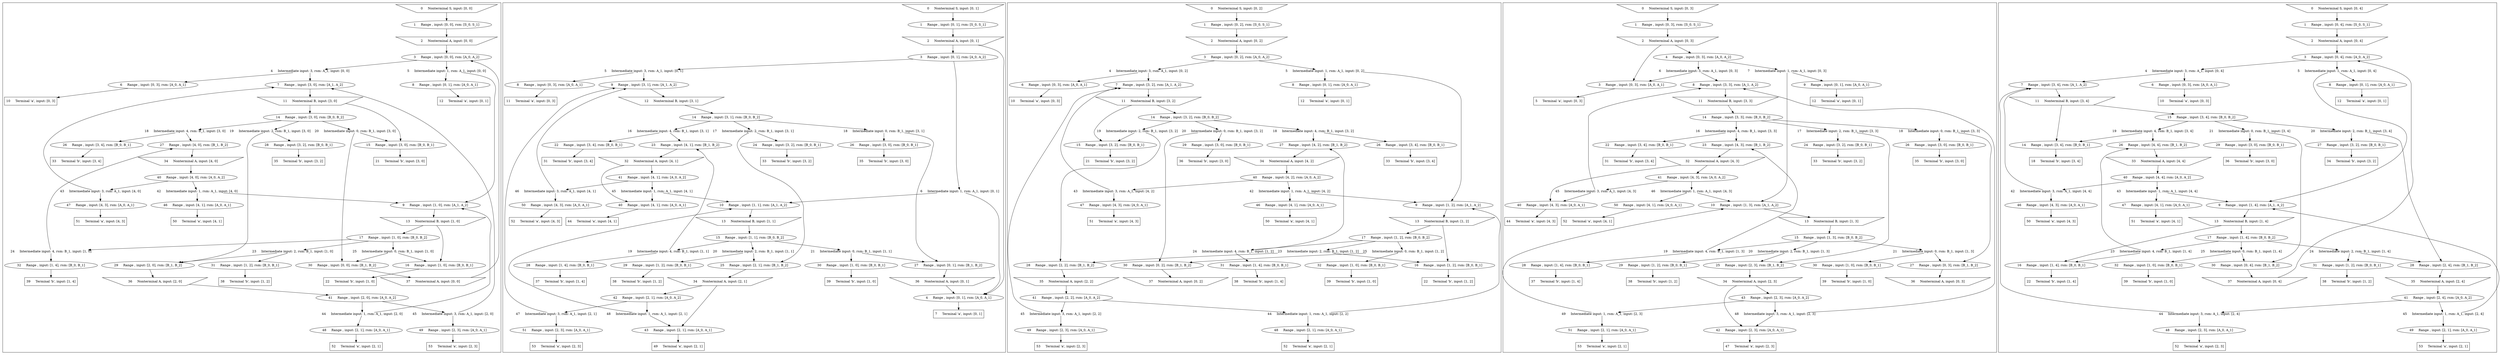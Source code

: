 digraph g {
labelloc="t"
label=""
subgraph cluster_0{
labelloc="t"
_0_0 [label = "0     Nonterminal S, input: [0, 0]", shape = invtrapezium]
_0_1 [label = "1     Range , input: [0, 0], rsm: [S_0, S_1]", shape = ellipse]
_0_2 [label = "10     Terminal 'a', input: [0, 3]", shape = rectangle]
_0_3 [label = "11     Nonterminal B, input: [3, 0]", shape = invtrapezium]
_0_4 [label = "12     Terminal 'a', input: [0, 1]", shape = rectangle]
_0_5 [label = "13     Nonterminal B, input: [1, 0]", shape = invtrapezium]
_0_6 [label = "14     Range , input: [3, 0], rsm: [B_0, B_2]", shape = ellipse]
_0_7 [label = "15     Range , input: [3, 0], rsm: [B_0, B_1]", shape = ellipse]
_0_8 [label = "16     Range , input: [1, 0], rsm: [B_0, B_1]", shape = ellipse]
_0_9 [label = "17     Range , input: [1, 0], rsm: [B_0, B_2]", shape = ellipse]
_0_10 [label = "18     Intermediate input: 4, rsm: B_1, input: [3, 0]", shape = plain]
_0_11 [label = "19     Intermediate input: 2, rsm: B_1, input: [3, 0]", shape = plain]
_0_12 [label = "2     Nonterminal A, input: [0, 0]", shape = invtrapezium]
_0_13 [label = "20     Intermediate input: 0, rsm: B_1, input: [3, 0]", shape = plain]
_0_14 [label = "21     Terminal 'b', input: [3, 0]", shape = rectangle]
_0_15 [label = "22     Terminal 'b', input: [1, 0]", shape = rectangle]
_0_16 [label = "23     Intermediate input: 2, rsm: B_1, input: [1, 0]", shape = plain]
_0_17 [label = "24     Intermediate input: 4, rsm: B_1, input: [1, 0]", shape = plain]
_0_18 [label = "25     Intermediate input: 0, rsm: B_1, input: [1, 0]", shape = plain]
_0_19 [label = "26     Range , input: [3, 4], rsm: [B_0, B_1]", shape = ellipse]
_0_20 [label = "27     Range , input: [4, 0], rsm: [B_1, B_2]", shape = ellipse]
_0_21 [label = "28     Range , input: [3, 2], rsm: [B_0, B_1]", shape = ellipse]
_0_22 [label = "29     Range , input: [2, 0], rsm: [B_1, B_2]", shape = ellipse]
_0_23 [label = "3     Range , input: [0, 0], rsm: [A_0, A_2]", shape = ellipse]
_0_24 [label = "30     Range , input: [0, 0], rsm: [B_1, B_2]", shape = ellipse]
_0_25 [label = "31     Range , input: [1, 2], rsm: [B_0, B_1]", shape = ellipse]
_0_26 [label = "32     Range , input: [1, 4], rsm: [B_0, B_1]", shape = ellipse]
_0_27 [label = "33     Terminal 'b', input: [3, 4]", shape = rectangle]
_0_28 [label = "34     Nonterminal A, input: [4, 0]", shape = invtrapezium]
_0_29 [label = "35     Terminal 'b', input: [3, 2]", shape = rectangle]
_0_30 [label = "36     Nonterminal A, input: [2, 0]", shape = invtrapezium]
_0_31 [label = "37     Nonterminal A, input: [0, 0]", shape = invtrapezium]
_0_32 [label = "38     Terminal 'b', input: [1, 2]", shape = rectangle]
_0_33 [label = "39     Terminal 'b', input: [1, 4]", shape = rectangle]
_0_34 [label = "4     Intermediate input: 3, rsm: A_1, input: [0, 0]", shape = plain]
_0_35 [label = "40     Range , input: [4, 0], rsm: [A_0, A_2]", shape = ellipse]
_0_36 [label = "41     Range , input: [2, 0], rsm: [A_0, A_2]", shape = ellipse]
_0_37 [label = "42     Intermediate input: 1, rsm: A_1, input: [4, 0]", shape = plain]
_0_38 [label = "43     Intermediate input: 3, rsm: A_1, input: [4, 0]", shape = plain]
_0_39 [label = "44     Intermediate input: 1, rsm: A_1, input: [2, 0]", shape = plain]
_0_40 [label = "45     Intermediate input: 3, rsm: A_1, input: [2, 0]", shape = plain]
_0_41 [label = "46     Range , input: [4, 1], rsm: [A_0, A_1]", shape = ellipse]
_0_42 [label = "47     Range , input: [4, 3], rsm: [A_0, A_1]", shape = ellipse]
_0_43 [label = "48     Range , input: [2, 1], rsm: [A_0, A_1]", shape = ellipse]
_0_44 [label = "49     Range , input: [2, 3], rsm: [A_0, A_1]", shape = ellipse]
_0_45 [label = "5     Intermediate input: 1, rsm: A_1, input: [0, 0]", shape = plain]
_0_46 [label = "50     Terminal 'a', input: [4, 1]", shape = rectangle]
_0_47 [label = "51     Terminal 'a', input: [4, 3]", shape = rectangle]
_0_48 [label = "52     Terminal 'a', input: [2, 1]", shape = rectangle]
_0_49 [label = "53     Terminal 'a', input: [2, 3]", shape = rectangle]
_0_50 [label = "6     Range , input: [0, 3], rsm: [A_0, A_1]", shape = ellipse]
_0_51 [label = "7     Range , input: [3, 0], rsm: [A_1, A_2]", shape = ellipse]
_0_52 [label = "8     Range , input: [0, 1], rsm: [A_0, A_1]", shape = ellipse]
_0_53 [label = "9     Range , input: [1, 0], rsm: [A_1, A_2]", shape = ellipse]
_0_0->_0_1
_0_1->_0_12
_0_3->_0_6
_0_3->_0_7
_0_5->_0_8
_0_5->_0_9
_0_6->_0_10
_0_6->_0_11
_0_6->_0_13
_0_7->_0_14
_0_8->_0_15
_0_9->_0_16
_0_9->_0_17
_0_9->_0_18
_0_10->_0_19
_0_10->_0_20
_0_11->_0_21
_0_11->_0_22
_0_12->_0_23
_0_13->_0_7
_0_13->_0_24
_0_16->_0_25
_0_16->_0_22
_0_17->_0_26
_0_17->_0_20
_0_18->_0_8
_0_18->_0_24
_0_19->_0_27
_0_20->_0_28
_0_21->_0_29
_0_22->_0_30
_0_23->_0_34
_0_23->_0_45
_0_24->_0_31
_0_25->_0_32
_0_26->_0_33
_0_28->_0_35
_0_30->_0_36
_0_31->_0_23
_0_34->_0_50
_0_34->_0_51
_0_35->_0_37
_0_35->_0_38
_0_36->_0_39
_0_36->_0_40
_0_37->_0_41
_0_37->_0_53
_0_38->_0_42
_0_38->_0_51
_0_39->_0_43
_0_39->_0_53
_0_40->_0_44
_0_40->_0_51
_0_41->_0_46
_0_42->_0_47
_0_43->_0_48
_0_44->_0_49
_0_45->_0_52
_0_45->_0_53
_0_50->_0_2
_0_51->_0_3
_0_52->_0_4
_0_53->_0_5
}

subgraph cluster_1{
labelloc="t"
_1_0 [label = "0     Nonterminal S, input: [0, 1]", shape = invtrapezium]
_1_1 [label = "1     Range , input: [0, 1], rsm: [S_0, S_1]", shape = ellipse]
_1_2 [label = "10     Range , input: [1, 1], rsm: [A_1, A_2]", shape = ellipse]
_1_3 [label = "11     Terminal 'a', input: [0, 3]", shape = rectangle]
_1_4 [label = "12     Nonterminal B, input: [3, 1]", shape = invtrapezium]
_1_5 [label = "13     Nonterminal B, input: [1, 1]", shape = invtrapezium]
_1_6 [label = "14     Range , input: [3, 1], rsm: [B_0, B_2]", shape = ellipse]
_1_7 [label = "15     Range , input: [1, 1], rsm: [B_0, B_2]", shape = ellipse]
_1_8 [label = "16     Intermediate input: 4, rsm: B_1, input: [3, 1]", shape = plain]
_1_9 [label = "17     Intermediate input: 2, rsm: B_1, input: [3, 1]", shape = plain]
_1_10 [label = "18     Intermediate input: 0, rsm: B_1, input: [3, 1]", shape = plain]
_1_11 [label = "19     Intermediate input: 4, rsm: B_1, input: [1, 1]", shape = plain]
_1_12 [label = "2     Nonterminal A, input: [0, 1]", shape = invtrapezium]
_1_13 [label = "20     Intermediate input: 2, rsm: B_1, input: [1, 1]", shape = plain]
_1_14 [label = "21     Intermediate input: 0, rsm: B_1, input: [1, 1]", shape = plain]
_1_15 [label = "22     Range , input: [3, 4], rsm: [B_0, B_1]", shape = ellipse]
_1_16 [label = "23     Range , input: [4, 1], rsm: [B_1, B_2]", shape = ellipse]
_1_17 [label = "24     Range , input: [3, 2], rsm: [B_0, B_1]", shape = ellipse]
_1_18 [label = "25     Range , input: [2, 1], rsm: [B_1, B_2]", shape = ellipse]
_1_19 [label = "26     Range , input: [3, 0], rsm: [B_0, B_1]", shape = ellipse]
_1_20 [label = "27     Range , input: [0, 1], rsm: [B_1, B_2]", shape = ellipse]
_1_21 [label = "28     Range , input: [1, 4], rsm: [B_0, B_1]", shape = ellipse]
_1_22 [label = "29     Range , input: [1, 2], rsm: [B_0, B_1]", shape = ellipse]
_1_23 [label = "3     Range , input: [0, 1], rsm: [A_0, A_2]", shape = ellipse]
_1_24 [label = "30     Range , input: [1, 0], rsm: [B_0, B_1]", shape = ellipse]
_1_25 [label = "31     Terminal 'b', input: [3, 4]", shape = rectangle]
_1_26 [label = "32     Nonterminal A, input: [4, 1]", shape = invtrapezium]
_1_27 [label = "33     Terminal 'b', input: [3, 2]", shape = rectangle]
_1_28 [label = "34     Nonterminal A, input: [2, 1]", shape = invtrapezium]
_1_29 [label = "35     Terminal 'b', input: [3, 0]", shape = rectangle]
_1_30 [label = "36     Nonterminal A, input: [0, 1]", shape = invtrapezium]
_1_31 [label = "37     Terminal 'b', input: [1, 4]", shape = rectangle]
_1_32 [label = "38     Terminal 'b', input: [1, 2]", shape = rectangle]
_1_33 [label = "39     Terminal 'b', input: [1, 0]", shape = rectangle]
_1_34 [label = "4     Range , input: [0, 1], rsm: [A_0, A_1]", shape = ellipse]
_1_35 [label = "40     Range , input: [4, 1], rsm: [A_0, A_1]", shape = ellipse]
_1_36 [label = "41     Range , input: [4, 1], rsm: [A_0, A_2]", shape = ellipse]
_1_37 [label = "42     Range , input: [2, 1], rsm: [A_0, A_2]", shape = ellipse]
_1_38 [label = "43     Range , input: [2, 1], rsm: [A_0, A_1]", shape = ellipse]
_1_39 [label = "44     Terminal 'a', input: [4, 1]", shape = rectangle]
_1_40 [label = "45     Intermediate input: 1, rsm: A_1, input: [4, 1]", shape = plain]
_1_41 [label = "46     Intermediate input: 3, rsm: A_1, input: [4, 1]", shape = plain]
_1_42 [label = "47     Intermediate input: 3, rsm: A_1, input: [2, 1]", shape = plain]
_1_43 [label = "48     Intermediate input: 1, rsm: A_1, input: [2, 1]", shape = plain]
_1_44 [label = "49     Terminal 'a', input: [2, 1]", shape = rectangle]
_1_45 [label = "5     Intermediate input: 3, rsm: A_1, input: [0, 1]", shape = plain]
_1_46 [label = "50     Range , input: [4, 3], rsm: [A_0, A_1]", shape = ellipse]
_1_47 [label = "51     Range , input: [2, 3], rsm: [A_0, A_1]", shape = ellipse]
_1_48 [label = "52     Terminal 'a', input: [4, 3]", shape = rectangle]
_1_49 [label = "53     Terminal 'a', input: [2, 3]", shape = rectangle]
_1_50 [label = "6     Intermediate input: 1, rsm: A_1, input: [0, 1]", shape = plain]
_1_51 [label = "7     Terminal 'a', input: [0, 1]", shape = rectangle]
_1_52 [label = "8     Range , input: [0, 3], rsm: [A_0, A_1]", shape = ellipse]
_1_53 [label = "9     Range , input: [3, 1], rsm: [A_1, A_2]", shape = ellipse]
_1_0->_1_1
_1_1->_1_12
_1_2->_1_5
_1_4->_1_6
_1_5->_1_7
_1_6->_1_8
_1_6->_1_9
_1_6->_1_10
_1_7->_1_11
_1_7->_1_13
_1_7->_1_14
_1_8->_1_15
_1_8->_1_16
_1_9->_1_17
_1_9->_1_18
_1_10->_1_19
_1_10->_1_20
_1_11->_1_21
_1_11->_1_16
_1_12->_1_23
_1_12->_1_34
_1_13->_1_22
_1_13->_1_18
_1_14->_1_24
_1_14->_1_20
_1_15->_1_25
_1_16->_1_26
_1_17->_1_27
_1_18->_1_28
_1_19->_1_29
_1_20->_1_30
_1_21->_1_31
_1_22->_1_32
_1_23->_1_45
_1_23->_1_50
_1_24->_1_33
_1_26->_1_35
_1_26->_1_36
_1_28->_1_37
_1_28->_1_38
_1_30->_1_34
_1_34->_1_51
_1_35->_1_39
_1_36->_1_40
_1_36->_1_41
_1_37->_1_42
_1_37->_1_43
_1_38->_1_44
_1_40->_1_35
_1_40->_1_2
_1_41->_1_46
_1_41->_1_53
_1_42->_1_47
_1_42->_1_53
_1_43->_1_38
_1_43->_1_2
_1_45->_1_52
_1_45->_1_53
_1_46->_1_48
_1_47->_1_49
_1_50->_1_34
_1_50->_1_2
_1_52->_1_3
_1_53->_1_4
}

subgraph cluster_2{
labelloc="t"
_2_0 [label = "0     Nonterminal S, input: [0, 2]", shape = invtrapezium]
_2_1 [label = "1     Range , input: [0, 2], rsm: [S_0, S_1]", shape = ellipse]
_2_2 [label = "10     Terminal 'a', input: [0, 3]", shape = rectangle]
_2_3 [label = "11     Nonterminal B, input: [3, 2]", shape = invtrapezium]
_2_4 [label = "12     Terminal 'a', input: [0, 1]", shape = rectangle]
_2_5 [label = "13     Nonterminal B, input: [1, 2]", shape = invtrapezium]
_2_6 [label = "14     Range , input: [3, 2], rsm: [B_0, B_2]", shape = ellipse]
_2_7 [label = "15     Range , input: [3, 2], rsm: [B_0, B_1]", shape = ellipse]
_2_8 [label = "16     Range , input: [1, 2], rsm: [B_0, B_1]", shape = ellipse]
_2_9 [label = "17     Range , input: [1, 2], rsm: [B_0, B_2]", shape = ellipse]
_2_10 [label = "18     Intermediate input: 4, rsm: B_1, input: [3, 2]", shape = plain]
_2_11 [label = "19     Intermediate input: 2, rsm: B_1, input: [3, 2]", shape = plain]
_2_12 [label = "2     Nonterminal A, input: [0, 2]", shape = invtrapezium]
_2_13 [label = "20     Intermediate input: 0, rsm: B_1, input: [3, 2]", shape = plain]
_2_14 [label = "21     Terminal 'b', input: [3, 2]", shape = rectangle]
_2_15 [label = "22     Terminal 'b', input: [1, 2]", shape = rectangle]
_2_16 [label = "23     Intermediate input: 2, rsm: B_1, input: [1, 2]", shape = plain]
_2_17 [label = "24     Intermediate input: 4, rsm: B_1, input: [1, 2]", shape = plain]
_2_18 [label = "25     Intermediate input: 0, rsm: B_1, input: [1, 2]", shape = plain]
_2_19 [label = "26     Range , input: [3, 4], rsm: [B_0, B_1]", shape = ellipse]
_2_20 [label = "27     Range , input: [4, 2], rsm: [B_1, B_2]", shape = ellipse]
_2_21 [label = "28     Range , input: [2, 2], rsm: [B_1, B_2]", shape = ellipse]
_2_22 [label = "29     Range , input: [3, 0], rsm: [B_0, B_1]", shape = ellipse]
_2_23 [label = "3     Range , input: [0, 2], rsm: [A_0, A_2]", shape = ellipse]
_2_24 [label = "30     Range , input: [0, 2], rsm: [B_1, B_2]", shape = ellipse]
_2_25 [label = "31     Range , input: [1, 4], rsm: [B_0, B_1]", shape = ellipse]
_2_26 [label = "32     Range , input: [1, 0], rsm: [B_0, B_1]", shape = ellipse]
_2_27 [label = "33     Terminal 'b', input: [3, 4]", shape = rectangle]
_2_28 [label = "34     Nonterminal A, input: [4, 2]", shape = invtrapezium]
_2_29 [label = "35     Nonterminal A, input: [2, 2]", shape = invtrapezium]
_2_30 [label = "36     Terminal 'b', input: [3, 0]", shape = rectangle]
_2_31 [label = "37     Nonterminal A, input: [0, 2]", shape = invtrapezium]
_2_32 [label = "38     Terminal 'b', input: [1, 4]", shape = rectangle]
_2_33 [label = "39     Terminal 'b', input: [1, 0]", shape = rectangle]
_2_34 [label = "4     Intermediate input: 3, rsm: A_1, input: [0, 2]", shape = plain]
_2_35 [label = "40     Range , input: [4, 2], rsm: [A_0, A_2]", shape = ellipse]
_2_36 [label = "41     Range , input: [2, 2], rsm: [A_0, A_2]", shape = ellipse]
_2_37 [label = "42     Intermediate input: 1, rsm: A_1, input: [4, 2]", shape = plain]
_2_38 [label = "43     Intermediate input: 3, rsm: A_1, input: [4, 2]", shape = plain]
_2_39 [label = "44     Intermediate input: 1, rsm: A_1, input: [2, 2]", shape = plain]
_2_40 [label = "45     Intermediate input: 3, rsm: A_1, input: [2, 2]", shape = plain]
_2_41 [label = "46     Range , input: [4, 1], rsm: [A_0, A_1]", shape = ellipse]
_2_42 [label = "47     Range , input: [4, 3], rsm: [A_0, A_1]", shape = ellipse]
_2_43 [label = "48     Range , input: [2, 1], rsm: [A_0, A_1]", shape = ellipse]
_2_44 [label = "49     Range , input: [2, 3], rsm: [A_0, A_1]", shape = ellipse]
_2_45 [label = "5     Intermediate input: 1, rsm: A_1, input: [0, 2]", shape = plain]
_2_46 [label = "50     Terminal 'a', input: [4, 1]", shape = rectangle]
_2_47 [label = "51     Terminal 'a', input: [4, 3]", shape = rectangle]
_2_48 [label = "52     Terminal 'a', input: [2, 1]", shape = rectangle]
_2_49 [label = "53     Terminal 'a', input: [2, 3]", shape = rectangle]
_2_50 [label = "6     Range , input: [0, 3], rsm: [A_0, A_1]", shape = ellipse]
_2_51 [label = "7     Range , input: [3, 2], rsm: [A_1, A_2]", shape = ellipse]
_2_52 [label = "8     Range , input: [0, 1], rsm: [A_0, A_1]", shape = ellipse]
_2_53 [label = "9     Range , input: [1, 2], rsm: [A_1, A_2]", shape = ellipse]
_2_0->_2_1
_2_1->_2_12
_2_3->_2_6
_2_3->_2_7
_2_5->_2_8
_2_5->_2_9
_2_6->_2_10
_2_6->_2_11
_2_6->_2_13
_2_7->_2_14
_2_8->_2_15
_2_9->_2_16
_2_9->_2_17
_2_9->_2_18
_2_10->_2_19
_2_10->_2_20
_2_11->_2_7
_2_11->_2_21
_2_12->_2_23
_2_13->_2_22
_2_13->_2_24
_2_16->_2_8
_2_16->_2_21
_2_17->_2_25
_2_17->_2_20
_2_18->_2_26
_2_18->_2_24
_2_19->_2_27
_2_20->_2_28
_2_21->_2_29
_2_22->_2_30
_2_23->_2_34
_2_23->_2_45
_2_24->_2_31
_2_25->_2_32
_2_26->_2_33
_2_28->_2_35
_2_29->_2_36
_2_34->_2_50
_2_34->_2_51
_2_35->_2_37
_2_35->_2_38
_2_36->_2_39
_2_36->_2_40
_2_37->_2_41
_2_37->_2_53
_2_38->_2_42
_2_38->_2_51
_2_39->_2_43
_2_39->_2_53
_2_40->_2_44
_2_40->_2_51
_2_41->_2_46
_2_42->_2_47
_2_43->_2_48
_2_44->_2_49
_2_45->_2_52
_2_45->_2_53
_2_50->_2_2
_2_51->_2_3
_2_52->_2_4
_2_53->_2_5
}

subgraph cluster_3{
labelloc="t"
_3_0 [label = "0     Nonterminal S, input: [0, 3]", shape = invtrapezium]
_3_1 [label = "1     Range , input: [0, 3], rsm: [S_0, S_1]", shape = ellipse]
_3_2 [label = "10     Range , input: [1, 3], rsm: [A_1, A_2]", shape = ellipse]
_3_3 [label = "11     Nonterminal B, input: [3, 3]", shape = invtrapezium]
_3_4 [label = "12     Terminal 'a', input: [0, 1]", shape = rectangle]
_3_5 [label = "13     Nonterminal B, input: [1, 3]", shape = invtrapezium]
_3_6 [label = "14     Range , input: [3, 3], rsm: [B_0, B_2]", shape = ellipse]
_3_7 [label = "15     Range , input: [1, 3], rsm: [B_0, B_2]", shape = ellipse]
_3_8 [label = "16     Intermediate input: 4, rsm: B_1, input: [3, 3]", shape = plain]
_3_9 [label = "17     Intermediate input: 2, rsm: B_1, input: [3, 3]", shape = plain]
_3_10 [label = "18     Intermediate input: 0, rsm: B_1, input: [3, 3]", shape = plain]
_3_11 [label = "19     Intermediate input: 4, rsm: B_1, input: [1, 3]", shape = plain]
_3_12 [label = "2     Nonterminal A, input: [0, 3]", shape = invtrapezium]
_3_13 [label = "20     Intermediate input: 2, rsm: B_1, input: [1, 3]", shape = plain]
_3_14 [label = "21     Intermediate input: 0, rsm: B_1, input: [1, 3]", shape = plain]
_3_15 [label = "22     Range , input: [3, 4], rsm: [B_0, B_1]", shape = ellipse]
_3_16 [label = "23     Range , input: [4, 3], rsm: [B_1, B_2]", shape = ellipse]
_3_17 [label = "24     Range , input: [3, 2], rsm: [B_0, B_1]", shape = ellipse]
_3_18 [label = "25     Range , input: [2, 3], rsm: [B_1, B_2]", shape = ellipse]
_3_19 [label = "26     Range , input: [3, 0], rsm: [B_0, B_1]", shape = ellipse]
_3_20 [label = "27     Range , input: [0, 3], rsm: [B_1, B_2]", shape = ellipse]
_3_21 [label = "28     Range , input: [1, 4], rsm: [B_0, B_1]", shape = ellipse]
_3_22 [label = "29     Range , input: [1, 2], rsm: [B_0, B_1]", shape = ellipse]
_3_23 [label = "3     Range , input: [0, 3], rsm: [A_0, A_1]", shape = ellipse]
_3_24 [label = "30     Range , input: [1, 0], rsm: [B_0, B_1]", shape = ellipse]
_3_25 [label = "31     Terminal 'b', input: [3, 4]", shape = rectangle]
_3_26 [label = "32     Nonterminal A, input: [4, 3]", shape = invtrapezium]
_3_27 [label = "33     Terminal 'b', input: [3, 2]", shape = rectangle]
_3_28 [label = "34     Nonterminal A, input: [2, 3]", shape = invtrapezium]
_3_29 [label = "35     Terminal 'b', input: [3, 0]", shape = rectangle]
_3_30 [label = "36     Nonterminal A, input: [0, 3]", shape = invtrapezium]
_3_31 [label = "37     Terminal 'b', input: [1, 4]", shape = rectangle]
_3_32 [label = "38     Terminal 'b', input: [1, 2]", shape = rectangle]
_3_33 [label = "39     Terminal 'b', input: [1, 0]", shape = rectangle]
_3_34 [label = "4     Range , input: [0, 3], rsm: [A_0, A_2]", shape = ellipse]
_3_35 [label = "40     Range , input: [4, 3], rsm: [A_0, A_1]", shape = ellipse]
_3_36 [label = "41     Range , input: [4, 3], rsm: [A_0, A_2]", shape = ellipse]
_3_37 [label = "42     Range , input: [2, 3], rsm: [A_0, A_1]", shape = ellipse]
_3_38 [label = "43     Range , input: [2, 3], rsm: [A_0, A_2]", shape = ellipse]
_3_39 [label = "44     Terminal 'a', input: [4, 3]", shape = rectangle]
_3_40 [label = "45     Intermediate input: 3, rsm: A_1, input: [4, 3]", shape = plain]
_3_41 [label = "46     Intermediate input: 1, rsm: A_1, input: [4, 3]", shape = plain]
_3_42 [label = "47     Terminal 'a', input: [2, 3]", shape = rectangle]
_3_43 [label = "48     Intermediate input: 3, rsm: A_1, input: [2, 3]", shape = plain]
_3_44 [label = "49     Intermediate input: 1, rsm: A_1, input: [2, 3]", shape = plain]
_3_45 [label = "5     Terminal 'a', input: [0, 3]", shape = rectangle]
_3_46 [label = "50     Range , input: [4, 1], rsm: [A_0, A_1]", shape = ellipse]
_3_47 [label = "51     Range , input: [2, 1], rsm: [A_0, A_1]", shape = ellipse]
_3_48 [label = "52     Terminal 'a', input: [4, 1]", shape = rectangle]
_3_49 [label = "53     Terminal 'a', input: [2, 1]", shape = rectangle]
_3_50 [label = "6     Intermediate input: 3, rsm: A_1, input: [0, 3]", shape = plain]
_3_51 [label = "7     Intermediate input: 1, rsm: A_1, input: [0, 3]", shape = plain]
_3_52 [label = "8     Range , input: [3, 3], rsm: [A_1, A_2]", shape = ellipse]
_3_53 [label = "9     Range , input: [0, 1], rsm: [A_0, A_1]", shape = ellipse]
_3_0->_3_1
_3_1->_3_12
_3_2->_3_5
_3_3->_3_6
_3_5->_3_7
_3_6->_3_8
_3_6->_3_9
_3_6->_3_10
_3_7->_3_11
_3_7->_3_13
_3_7->_3_14
_3_8->_3_15
_3_8->_3_16
_3_9->_3_17
_3_9->_3_18
_3_10->_3_19
_3_10->_3_20
_3_11->_3_21
_3_11->_3_16
_3_12->_3_23
_3_12->_3_34
_3_13->_3_22
_3_13->_3_18
_3_14->_3_24
_3_14->_3_20
_3_15->_3_25
_3_16->_3_26
_3_17->_3_27
_3_18->_3_28
_3_19->_3_29
_3_20->_3_30
_3_21->_3_31
_3_22->_3_32
_3_23->_3_45
_3_24->_3_33
_3_26->_3_35
_3_26->_3_36
_3_28->_3_37
_3_28->_3_38
_3_34->_3_50
_3_34->_3_51
_3_35->_3_39
_3_36->_3_40
_3_36->_3_41
_3_37->_3_42
_3_38->_3_43
_3_38->_3_44
_3_40->_3_35
_3_40->_3_52
_3_41->_3_46
_3_41->_3_2
_3_43->_3_37
_3_43->_3_52
_3_44->_3_47
_3_44->_3_2
_3_46->_3_48
_3_47->_3_49
_3_50->_3_23
_3_50->_3_52
_3_51->_3_53
_3_51->_3_2
_3_52->_3_3
_3_53->_3_4
}

subgraph cluster_4{
labelloc="t"
_4_0 [label = "0     Nonterminal S, input: [0, 4]", shape = invtrapezium]
_4_1 [label = "1     Range , input: [0, 4], rsm: [S_0, S_1]", shape = ellipse]
_4_2 [label = "10     Terminal 'a', input: [0, 3]", shape = rectangle]
_4_3 [label = "11     Nonterminal B, input: [3, 4]", shape = invtrapezium]
_4_4 [label = "12     Terminal 'a', input: [0, 1]", shape = rectangle]
_4_5 [label = "13     Nonterminal B, input: [1, 4]", shape = invtrapezium]
_4_6 [label = "14     Range , input: [3, 4], rsm: [B_0, B_1]", shape = ellipse]
_4_7 [label = "15     Range , input: [3, 4], rsm: [B_0, B_2]", shape = ellipse]
_4_8 [label = "16     Range , input: [1, 4], rsm: [B_0, B_1]", shape = ellipse]
_4_9 [label = "17     Range , input: [1, 4], rsm: [B_0, B_2]", shape = ellipse]
_4_10 [label = "18     Terminal 'b', input: [3, 4]", shape = rectangle]
_4_11 [label = "19     Intermediate input: 4, rsm: B_1, input: [3, 4]", shape = plain]
_4_12 [label = "2     Nonterminal A, input: [0, 4]", shape = invtrapezium]
_4_13 [label = "20     Intermediate input: 2, rsm: B_1, input: [3, 4]", shape = plain]
_4_14 [label = "21     Intermediate input: 0, rsm: B_1, input: [3, 4]", shape = plain]
_4_15 [label = "22     Terminal 'b', input: [1, 4]", shape = rectangle]
_4_16 [label = "23     Intermediate input: 4, rsm: B_1, input: [1, 4]", shape = plain]
_4_17 [label = "24     Intermediate input: 2, rsm: B_1, input: [1, 4]", shape = plain]
_4_18 [label = "25     Intermediate input: 0, rsm: B_1, input: [1, 4]", shape = plain]
_4_19 [label = "26     Range , input: [4, 4], rsm: [B_1, B_2]", shape = ellipse]
_4_20 [label = "27     Range , input: [3, 2], rsm: [B_0, B_1]", shape = ellipse]
_4_21 [label = "28     Range , input: [2, 4], rsm: [B_1, B_2]", shape = ellipse]
_4_22 [label = "29     Range , input: [3, 0], rsm: [B_0, B_1]", shape = ellipse]
_4_23 [label = "3     Range , input: [0, 4], rsm: [A_0, A_2]", shape = ellipse]
_4_24 [label = "30     Range , input: [0, 4], rsm: [B_1, B_2]", shape = ellipse]
_4_25 [label = "31     Range , input: [1, 2], rsm: [B_0, B_1]", shape = ellipse]
_4_26 [label = "32     Range , input: [1, 0], rsm: [B_0, B_1]", shape = ellipse]
_4_27 [label = "33     Nonterminal A, input: [4, 4]", shape = invtrapezium]
_4_28 [label = "34     Terminal 'b', input: [3, 2]", shape = rectangle]
_4_29 [label = "35     Nonterminal A, input: [2, 4]", shape = invtrapezium]
_4_30 [label = "36     Terminal 'b', input: [3, 0]", shape = rectangle]
_4_31 [label = "37     Nonterminal A, input: [0, 4]", shape = invtrapezium]
_4_32 [label = "38     Terminal 'b', input: [1, 2]", shape = rectangle]
_4_33 [label = "39     Terminal 'b', input: [1, 0]", shape = rectangle]
_4_34 [label = "4     Intermediate input: 3, rsm: A_1, input: [0, 4]", shape = plain]
_4_35 [label = "40     Range , input: [4, 4], rsm: [A_0, A_2]", shape = ellipse]
_4_36 [label = "41     Range , input: [2, 4], rsm: [A_0, A_2]", shape = ellipse]
_4_37 [label = "42     Intermediate input: 3, rsm: A_1, input: [4, 4]", shape = plain]
_4_38 [label = "43     Intermediate input: 1, rsm: A_1, input: [4, 4]", shape = plain]
_4_39 [label = "44     Intermediate input: 3, rsm: A_1, input: [2, 4]", shape = plain]
_4_40 [label = "45     Intermediate input: 1, rsm: A_1, input: [2, 4]", shape = plain]
_4_41 [label = "46     Range , input: [4, 3], rsm: [A_0, A_1]", shape = ellipse]
_4_42 [label = "47     Range , input: [4, 1], rsm: [A_0, A_1]", shape = ellipse]
_4_43 [label = "48     Range , input: [2, 3], rsm: [A_0, A_1]", shape = ellipse]
_4_44 [label = "49     Range , input: [2, 1], rsm: [A_0, A_1]", shape = ellipse]
_4_45 [label = "5     Intermediate input: 1, rsm: A_1, input: [0, 4]", shape = plain]
_4_46 [label = "50     Terminal 'a', input: [4, 3]", shape = rectangle]
_4_47 [label = "51     Terminal 'a', input: [4, 1]", shape = rectangle]
_4_48 [label = "52     Terminal 'a', input: [2, 3]", shape = rectangle]
_4_49 [label = "53     Terminal 'a', input: [2, 1]", shape = rectangle]
_4_50 [label = "6     Range , input: [0, 3], rsm: [A_0, A_1]", shape = ellipse]
_4_51 [label = "7     Range , input: [3, 4], rsm: [A_1, A_2]", shape = ellipse]
_4_52 [label = "8     Range , input: [0, 1], rsm: [A_0, A_1]", shape = ellipse]
_4_53 [label = "9     Range , input: [1, 4], rsm: [A_1, A_2]", shape = ellipse]
_4_0->_4_1
_4_1->_4_12
_4_3->_4_6
_4_3->_4_7
_4_5->_4_8
_4_5->_4_9
_4_6->_4_10
_4_7->_4_11
_4_7->_4_13
_4_7->_4_14
_4_8->_4_15
_4_9->_4_16
_4_9->_4_17
_4_9->_4_18
_4_11->_4_6
_4_11->_4_19
_4_12->_4_23
_4_13->_4_20
_4_13->_4_21
_4_14->_4_22
_4_14->_4_24
_4_16->_4_8
_4_16->_4_19
_4_17->_4_25
_4_17->_4_21
_4_18->_4_26
_4_18->_4_24
_4_19->_4_27
_4_20->_4_28
_4_21->_4_29
_4_22->_4_30
_4_23->_4_34
_4_23->_4_45
_4_24->_4_31
_4_25->_4_32
_4_26->_4_33
_4_27->_4_35
_4_29->_4_36
_4_31->_4_23
_4_34->_4_50
_4_34->_4_51
_4_35->_4_37
_4_35->_4_38
_4_36->_4_39
_4_36->_4_40
_4_37->_4_41
_4_37->_4_51
_4_38->_4_42
_4_38->_4_53
_4_39->_4_43
_4_39->_4_51
_4_40->_4_44
_4_40->_4_53
_4_41->_4_46
_4_42->_4_47
_4_43->_4_48
_4_44->_4_49
_4_45->_4_52
_4_45->_4_53
_4_50->_4_2
_4_51->_4_3
_4_52->_4_4
_4_53->_4_5
}

}
